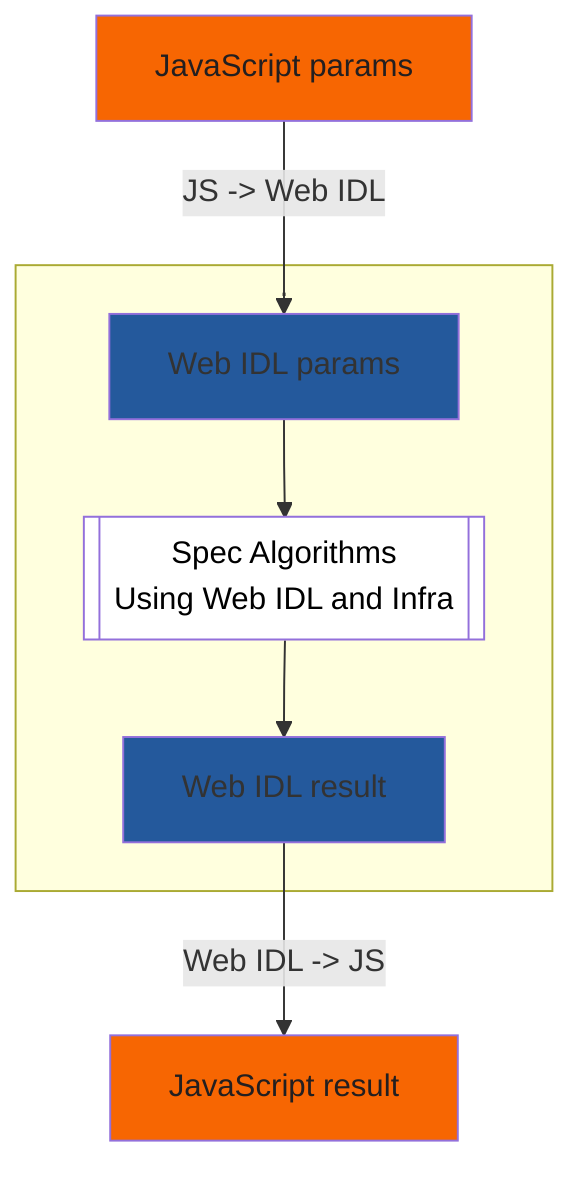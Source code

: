 graph TD;
    A[JavaScript params] --> |JS -> Web IDL| B;
    subgraph .
     B[Web IDL params] --> C;
      C[[Spec Algorithms\n Using Web IDL and Infra]]-->D;
     end
     D[Web IDL result] --> |Web IDL -> JS| E;
    E[JavaScript result];
    classDef JavaScript fill:#F76602,color:#231F20
    class A,E JavaScript
    classDef CppAlgorithms fill:white,color:black
    class C CppAlgorithms
    classDef Cpp fill:#24599C
    class B,D Cpp